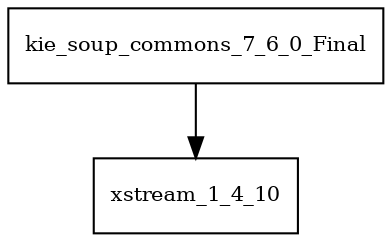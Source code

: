 digraph kie_soup_commons_7_6_0_Final_dependencies {
  node [shape = box, fontsize=10.0];
  kie_soup_commons_7_6_0_Final -> xstream_1_4_10;
}
